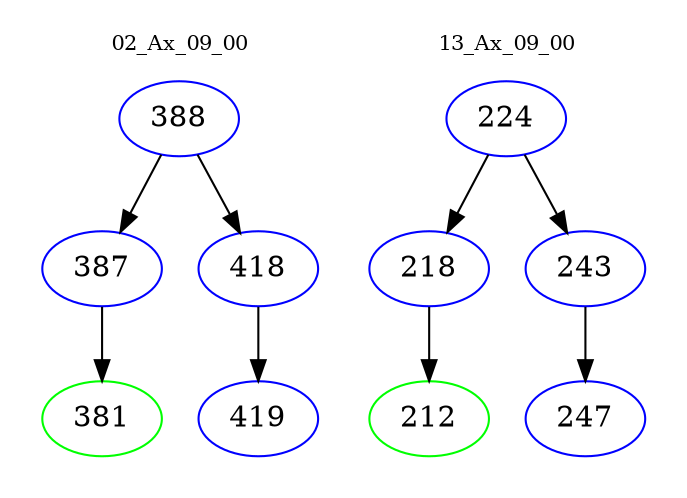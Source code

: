 digraph{
subgraph cluster_0 {
color = white
label = "02_Ax_09_00";
fontsize=10;
T0_388 [label="388", color="blue"]
T0_388 -> T0_387 [color="black"]
T0_387 [label="387", color="blue"]
T0_387 -> T0_381 [color="black"]
T0_381 [label="381", color="green"]
T0_388 -> T0_418 [color="black"]
T0_418 [label="418", color="blue"]
T0_418 -> T0_419 [color="black"]
T0_419 [label="419", color="blue"]
}
subgraph cluster_1 {
color = white
label = "13_Ax_09_00";
fontsize=10;
T1_224 [label="224", color="blue"]
T1_224 -> T1_218 [color="black"]
T1_218 [label="218", color="blue"]
T1_218 -> T1_212 [color="black"]
T1_212 [label="212", color="green"]
T1_224 -> T1_243 [color="black"]
T1_243 [label="243", color="blue"]
T1_243 -> T1_247 [color="black"]
T1_247 [label="247", color="blue"]
}
}
